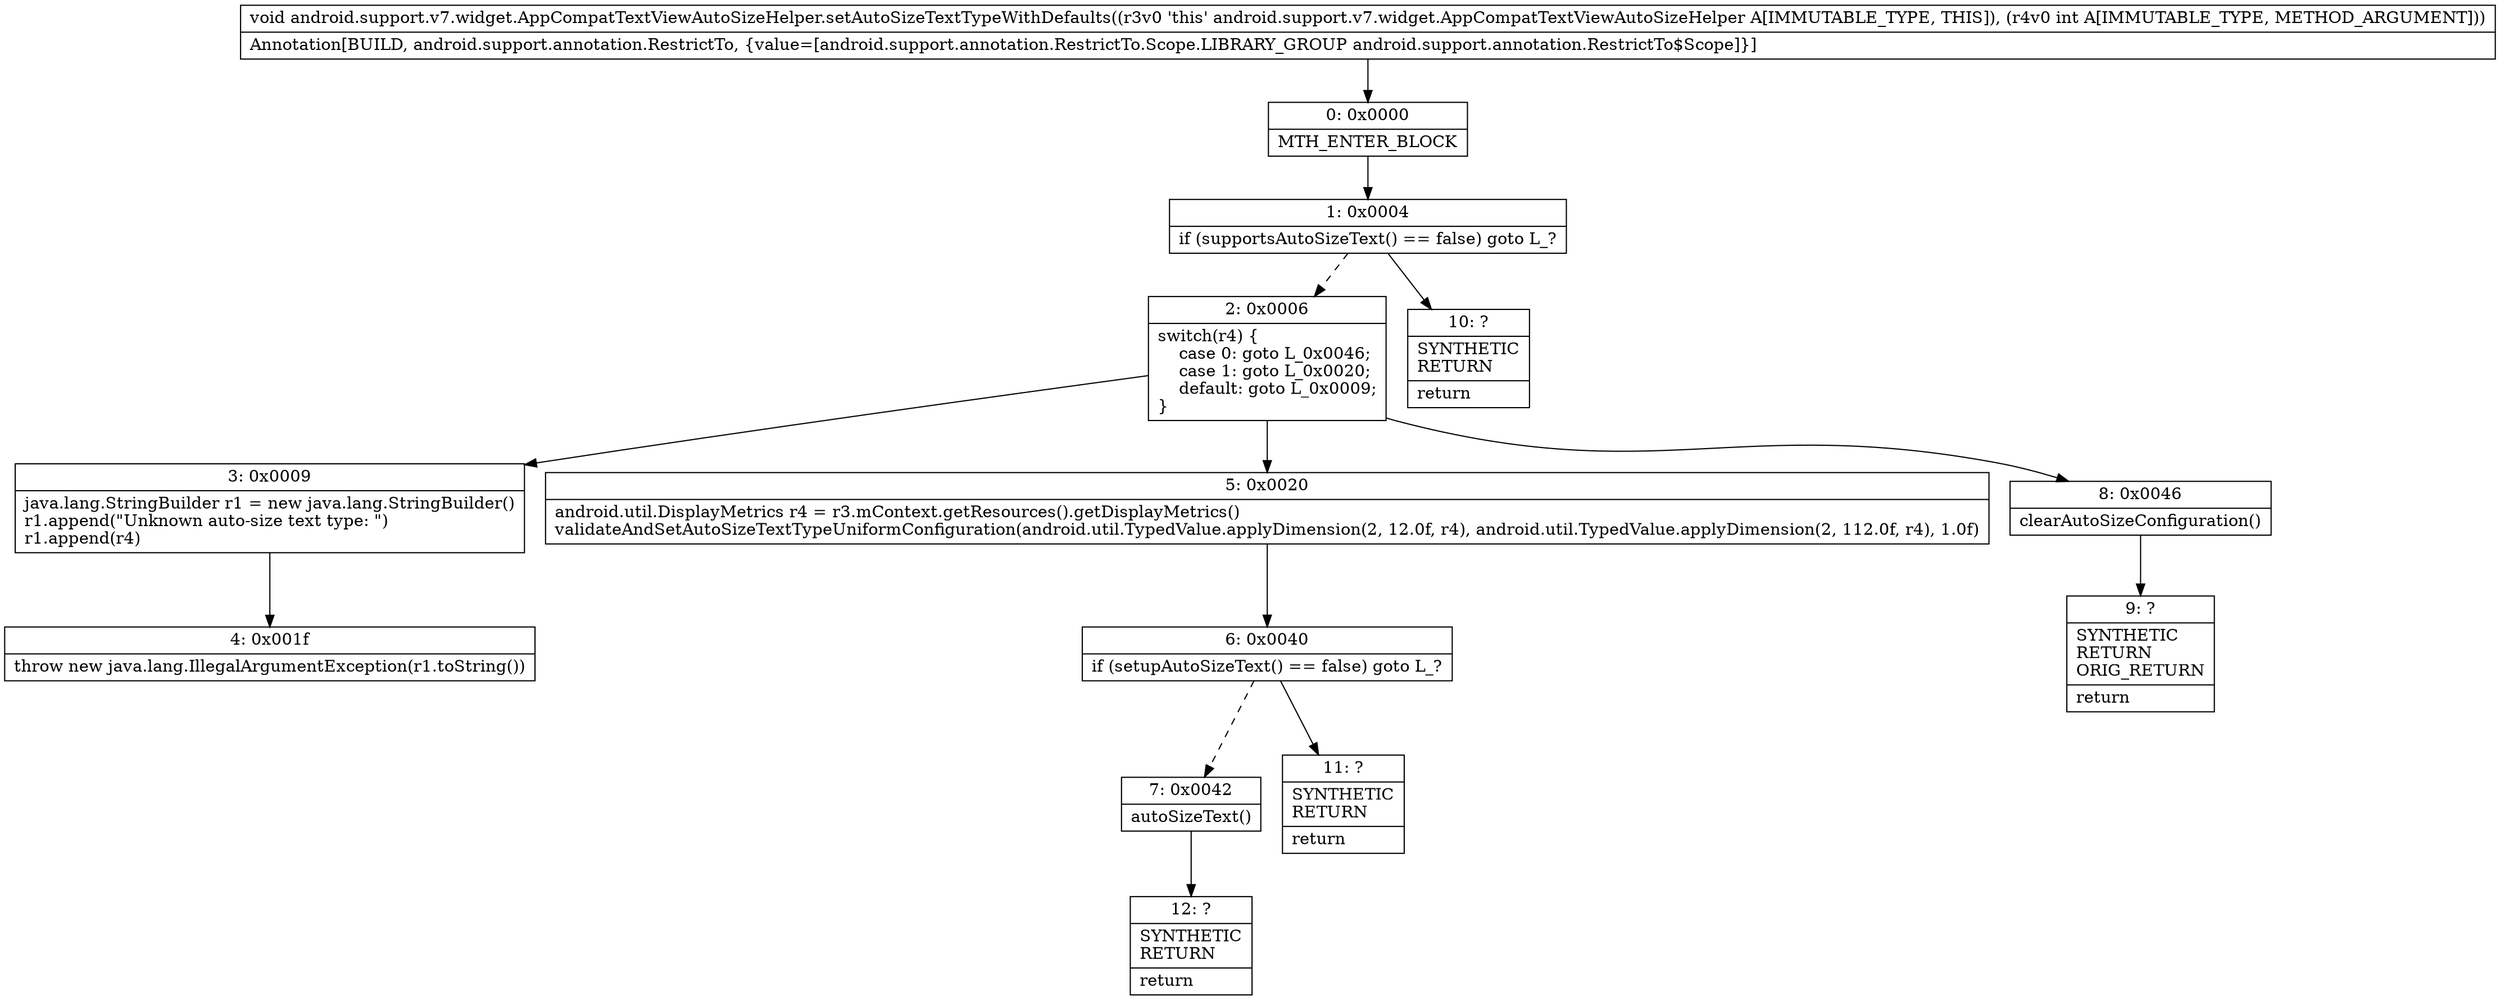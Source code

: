 digraph "CFG forandroid.support.v7.widget.AppCompatTextViewAutoSizeHelper.setAutoSizeTextTypeWithDefaults(I)V" {
Node_0 [shape=record,label="{0\:\ 0x0000|MTH_ENTER_BLOCK\l}"];
Node_1 [shape=record,label="{1\:\ 0x0004|if (supportsAutoSizeText() == false) goto L_?\l}"];
Node_2 [shape=record,label="{2\:\ 0x0006|switch(r4) \{\l    case 0: goto L_0x0046;\l    case 1: goto L_0x0020;\l    default: goto L_0x0009;\l\}\l}"];
Node_3 [shape=record,label="{3\:\ 0x0009|java.lang.StringBuilder r1 = new java.lang.StringBuilder()\lr1.append(\"Unknown auto\-size text type: \")\lr1.append(r4)\l}"];
Node_4 [shape=record,label="{4\:\ 0x001f|throw new java.lang.IllegalArgumentException(r1.toString())\l}"];
Node_5 [shape=record,label="{5\:\ 0x0020|android.util.DisplayMetrics r4 = r3.mContext.getResources().getDisplayMetrics()\lvalidateAndSetAutoSizeTextTypeUniformConfiguration(android.util.TypedValue.applyDimension(2, 12.0f, r4), android.util.TypedValue.applyDimension(2, 112.0f, r4), 1.0f)\l}"];
Node_6 [shape=record,label="{6\:\ 0x0040|if (setupAutoSizeText() == false) goto L_?\l}"];
Node_7 [shape=record,label="{7\:\ 0x0042|autoSizeText()\l}"];
Node_8 [shape=record,label="{8\:\ 0x0046|clearAutoSizeConfiguration()\l}"];
Node_9 [shape=record,label="{9\:\ ?|SYNTHETIC\lRETURN\lORIG_RETURN\l|return\l}"];
Node_10 [shape=record,label="{10\:\ ?|SYNTHETIC\lRETURN\l|return\l}"];
Node_11 [shape=record,label="{11\:\ ?|SYNTHETIC\lRETURN\l|return\l}"];
Node_12 [shape=record,label="{12\:\ ?|SYNTHETIC\lRETURN\l|return\l}"];
MethodNode[shape=record,label="{void android.support.v7.widget.AppCompatTextViewAutoSizeHelper.setAutoSizeTextTypeWithDefaults((r3v0 'this' android.support.v7.widget.AppCompatTextViewAutoSizeHelper A[IMMUTABLE_TYPE, THIS]), (r4v0 int A[IMMUTABLE_TYPE, METHOD_ARGUMENT]))  | Annotation[BUILD, android.support.annotation.RestrictTo, \{value=[android.support.annotation.RestrictTo.Scope.LIBRARY_GROUP android.support.annotation.RestrictTo$Scope]\}]\l}"];
MethodNode -> Node_0;
Node_0 -> Node_1;
Node_1 -> Node_2[style=dashed];
Node_1 -> Node_10;
Node_2 -> Node_3;
Node_2 -> Node_5;
Node_2 -> Node_8;
Node_3 -> Node_4;
Node_5 -> Node_6;
Node_6 -> Node_7[style=dashed];
Node_6 -> Node_11;
Node_7 -> Node_12;
Node_8 -> Node_9;
}

